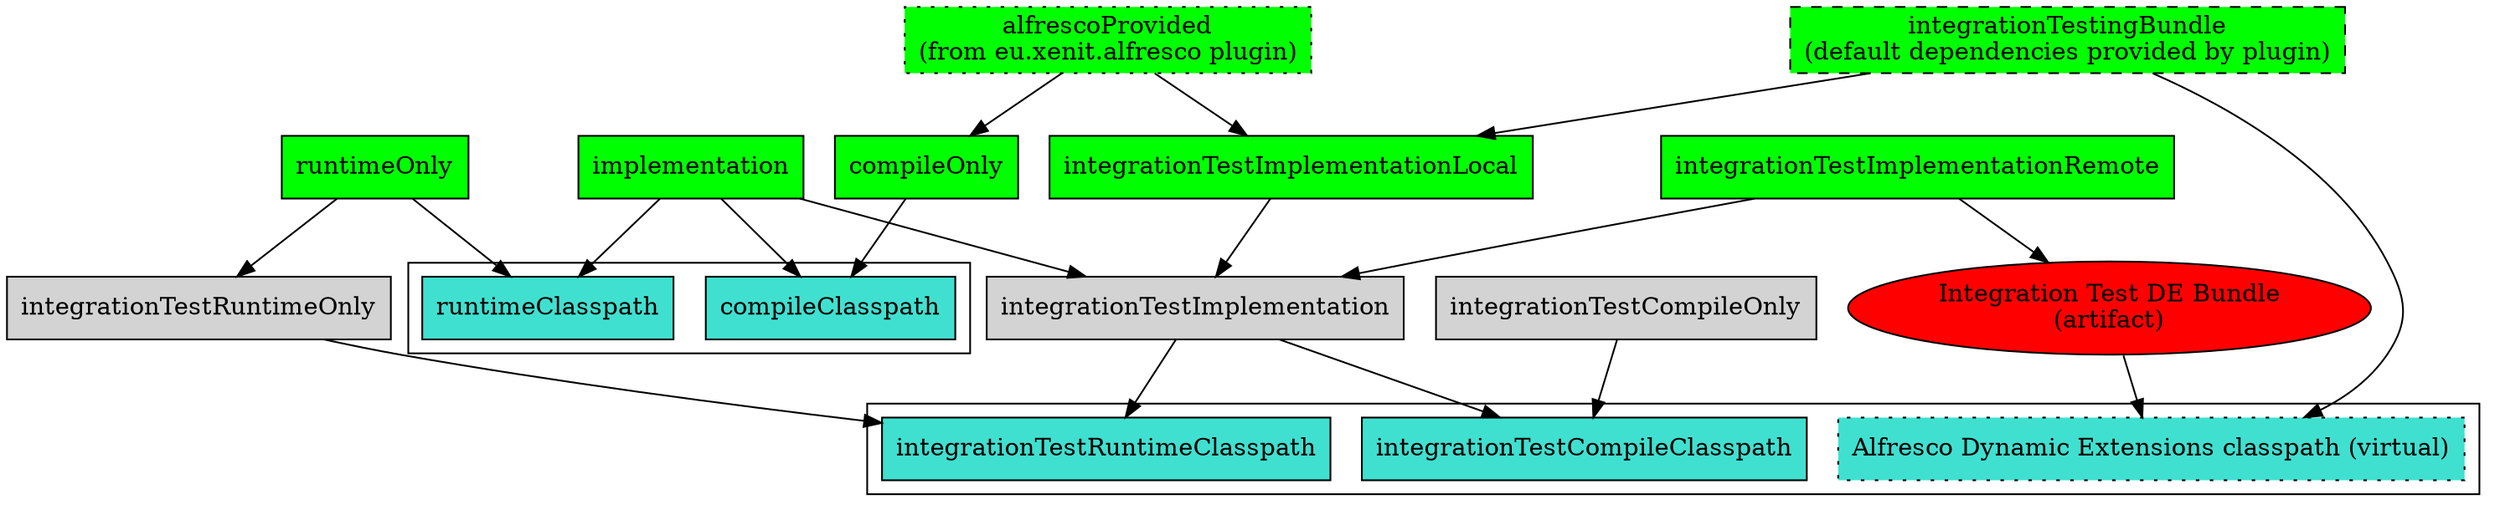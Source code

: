 # This is a graphviz file.
 # Compile with `dot -O -Tpng gradle-plugin-configurations.gv`
strict digraph {

    node [style = filled,shape = box]

    subgraph classpaths {
    node [fillcolor = turquoise]
    subgraph cluster_main_classpaths {
    compileClasspath
    runtimeClasspath
    }

    subgraph cluster_integrationTest_classpaths {

    integrationTestCompileClasspath
    integrationTestRuntimeClasspath
    alfresco_de_classpath [style = "filled,dotted", label = "Alfresco Dynamic Extensions classpath (virtual)"]
    }
    }

    subgraph public_configs {
    node [fillcolor = green]
    implementation
    runtimeOnly
    compileOnly

    integrationTestImplementationRemote
    integrationTestImplementationLocal
    integrationTestingBundle [style = "filled,dashed", label = "\N\n(default dependencies provided by plugin)"]
    alfrescoProvided [style = "filled,dotted", label = "\N\n(from eu.xenit.alfresco plugin)"]
    }


    # main classpaths
    implementation -> runtimeClasspath
    runtimeOnly -> runtimeClasspath
    implementation -> compileClasspath
    compileOnly -> compileClasspath

    alfrescoProvided -> compileOnly


    integration_test_bundle_jar [fillcolor = red,shape = oval, label = "Integration Test DE Bundle\n(artifact)"]
    integration_test_bundle_jar -> alfresco_de_classpath

    # integrationTest classpaths
    integrationTestImplementation -> integrationTestCompileClasspath
    integrationTestCompileOnly -> integrationTestCompileClasspath
    integrationTestImplementation -> integrationTestRuntimeClasspath
    integrationTestRuntimeOnly -> integrationTestRuntimeClasspath
    runtimeOnly -> integrationTestRuntimeOnly

    # integrationTestImplementation
    integrationTestImplementationRemote -> integrationTestImplementation
    integrationTestImplementationLocal -> integrationTestImplementation
    implementation -> integrationTestImplementation

    # integrationTestImplementationLocal
    alfrescoProvided -> integrationTestImplementationLocal
    integrationTestingBundle -> integrationTestImplementationLocal

    # integrationTestImplementationRemote
    integrationTestImplementationRemote -> integration_test_bundle_jar

    # alfresco_de_classpath
    integrationTestingBundle -> alfresco_de_classpath


}
